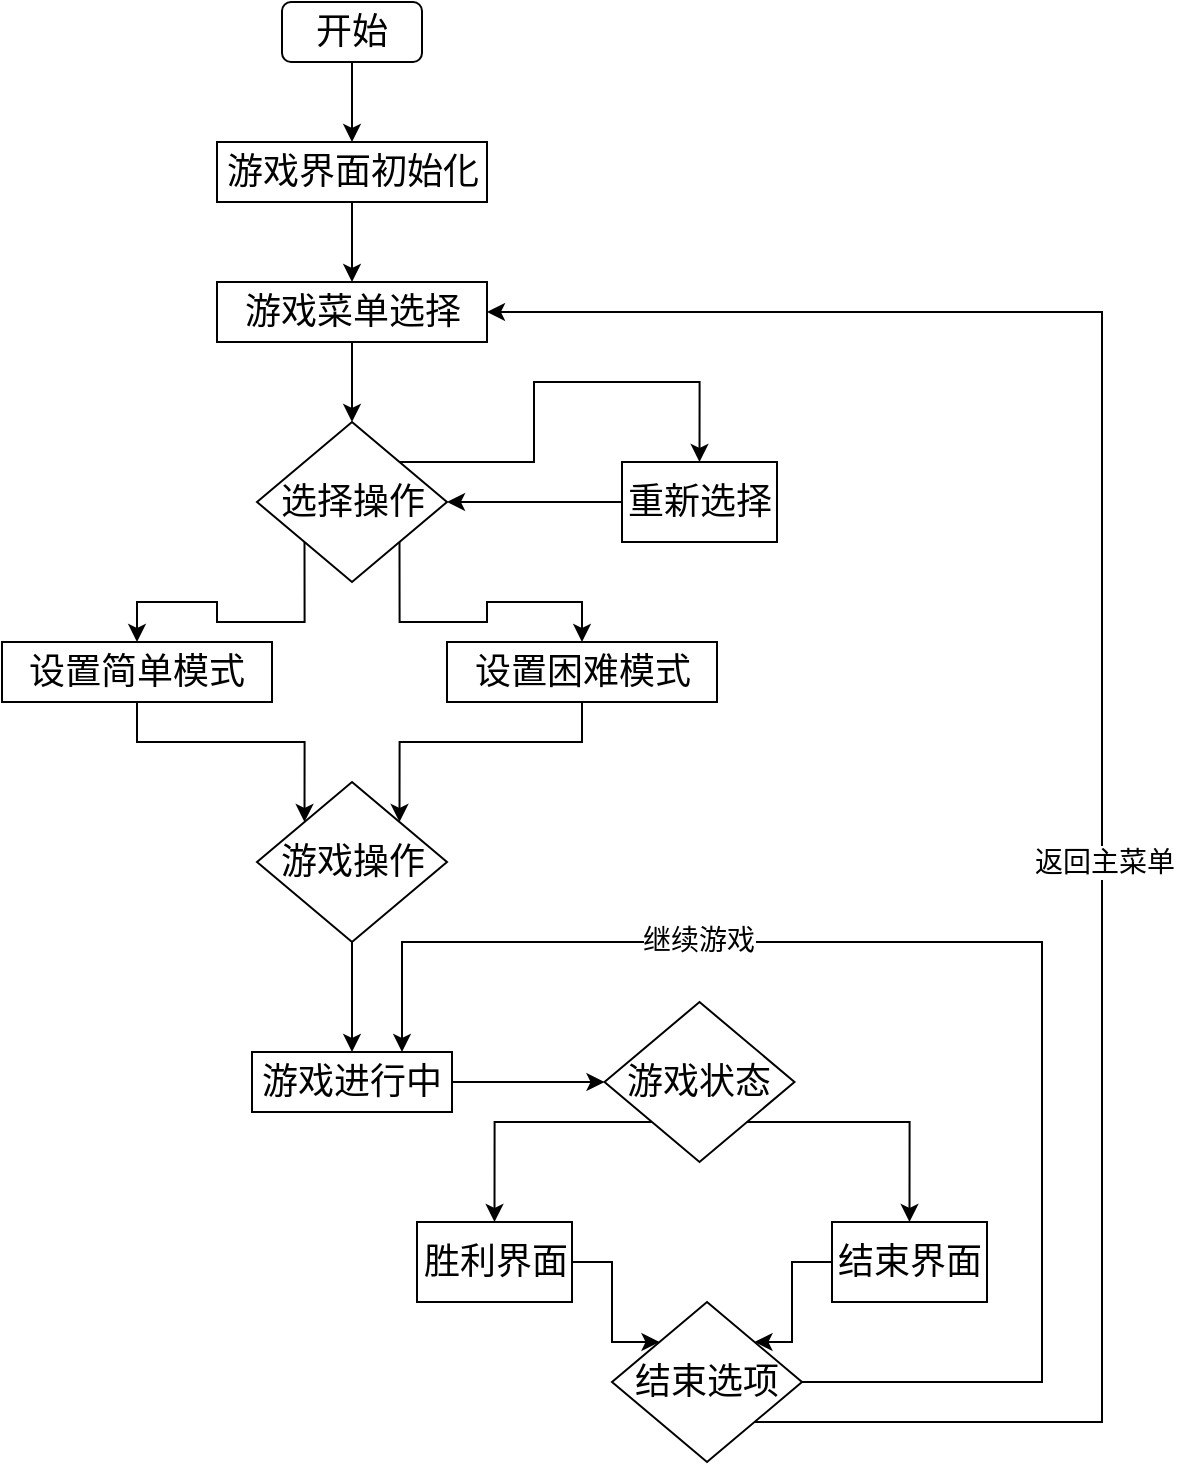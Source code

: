 <mxfile version="26.2.8">
  <diagram name="第 1 页" id="-sqeIsyK_714Ufd3BeM6">
    <mxGraphModel dx="1764" dy="814" grid="1" gridSize="10" guides="1" tooltips="1" connect="1" arrows="1" fold="1" page="1" pageScale="1" pageWidth="827" pageHeight="1169" math="0" shadow="0">
      <root>
        <mxCell id="0" />
        <mxCell id="1" parent="0" />
        <mxCell id="OV1x1ojsSrQZhPFde084-6" style="edgeStyle=orthogonalEdgeStyle;rounded=0;orthogonalLoop=1;jettySize=auto;html=1;exitX=0.5;exitY=1;exitDx=0;exitDy=0;entryX=0.5;entryY=0;entryDx=0;entryDy=0;" edge="1" parent="1" source="OV1x1ojsSrQZhPFde084-1" target="OV1x1ojsSrQZhPFde084-2">
          <mxGeometry relative="1" as="geometry" />
        </mxCell>
        <mxCell id="OV1x1ojsSrQZhPFde084-1" value="&lt;font style=&quot;font-size: 18px;&quot;&gt;开始&lt;/font&gt;" style="rounded=1;whiteSpace=wrap;html=1;" vertex="1" parent="1">
          <mxGeometry x="340" y="40" width="70" height="30" as="geometry" />
        </mxCell>
        <mxCell id="OV1x1ojsSrQZhPFde084-7" style="edgeStyle=orthogonalEdgeStyle;rounded=0;orthogonalLoop=1;jettySize=auto;html=1;exitX=0.5;exitY=1;exitDx=0;exitDy=0;entryX=0.5;entryY=0;entryDx=0;entryDy=0;" edge="1" parent="1" source="OV1x1ojsSrQZhPFde084-2" target="OV1x1ojsSrQZhPFde084-4">
          <mxGeometry relative="1" as="geometry" />
        </mxCell>
        <mxCell id="OV1x1ojsSrQZhPFde084-2" value="&lt;font style=&quot;font-size: 18px;&quot;&gt;游戏界面初始化&lt;/font&gt;" style="rounded=0;whiteSpace=wrap;html=1;" vertex="1" parent="1">
          <mxGeometry x="307.5" y="110" width="135" height="30" as="geometry" />
        </mxCell>
        <mxCell id="OV1x1ojsSrQZhPFde084-8" style="edgeStyle=orthogonalEdgeStyle;rounded=0;orthogonalLoop=1;jettySize=auto;html=1;exitX=0.5;exitY=1;exitDx=0;exitDy=0;entryX=0.5;entryY=0;entryDx=0;entryDy=0;" edge="1" parent="1" source="OV1x1ojsSrQZhPFde084-4" target="OV1x1ojsSrQZhPFde084-5">
          <mxGeometry relative="1" as="geometry" />
        </mxCell>
        <mxCell id="OV1x1ojsSrQZhPFde084-4" value="&lt;font style=&quot;font-size: 18px;&quot;&gt;游戏菜单选择&lt;/font&gt;" style="rounded=0;whiteSpace=wrap;html=1;" vertex="1" parent="1">
          <mxGeometry x="307.5" y="180" width="135" height="30" as="geometry" />
        </mxCell>
        <mxCell id="OV1x1ojsSrQZhPFde084-69" style="edgeStyle=orthogonalEdgeStyle;rounded=0;orthogonalLoop=1;jettySize=auto;html=1;exitX=1;exitY=0;exitDx=0;exitDy=0;entryX=0.5;entryY=0;entryDx=0;entryDy=0;" edge="1" parent="1" source="OV1x1ojsSrQZhPFde084-5" target="OV1x1ojsSrQZhPFde084-29">
          <mxGeometry relative="1" as="geometry">
            <Array as="points">
              <mxPoint x="466" y="270" />
              <mxPoint x="466" y="230" />
              <mxPoint x="549" y="230" />
            </Array>
          </mxGeometry>
        </mxCell>
        <mxCell id="OV1x1ojsSrQZhPFde084-88" style="edgeStyle=orthogonalEdgeStyle;rounded=0;orthogonalLoop=1;jettySize=auto;html=1;exitX=0;exitY=1;exitDx=0;exitDy=0;entryX=0.5;entryY=0;entryDx=0;entryDy=0;" edge="1" parent="1" source="OV1x1ojsSrQZhPFde084-5" target="OV1x1ojsSrQZhPFde084-10">
          <mxGeometry relative="1" as="geometry" />
        </mxCell>
        <mxCell id="OV1x1ojsSrQZhPFde084-89" style="edgeStyle=orthogonalEdgeStyle;rounded=0;orthogonalLoop=1;jettySize=auto;html=1;exitX=1;exitY=1;exitDx=0;exitDy=0;entryX=0.5;entryY=0;entryDx=0;entryDy=0;" edge="1" parent="1" source="OV1x1ojsSrQZhPFde084-5" target="OV1x1ojsSrQZhPFde084-11">
          <mxGeometry relative="1" as="geometry" />
        </mxCell>
        <mxCell id="OV1x1ojsSrQZhPFde084-5" value="&lt;font style=&quot;font-size: 18px;&quot;&gt;选择操作&lt;/font&gt;" style="rhombus;whiteSpace=wrap;html=1;" vertex="1" parent="1">
          <mxGeometry x="327.5" y="250" width="95" height="80" as="geometry" />
        </mxCell>
        <mxCell id="OV1x1ojsSrQZhPFde084-55" style="edgeStyle=orthogonalEdgeStyle;rounded=0;orthogonalLoop=1;jettySize=auto;html=1;exitX=0.5;exitY=1;exitDx=0;exitDy=0;entryX=0;entryY=0;entryDx=0;entryDy=0;" edge="1" parent="1" source="OV1x1ojsSrQZhPFde084-10" target="OV1x1ojsSrQZhPFde084-19">
          <mxGeometry relative="1" as="geometry" />
        </mxCell>
        <mxCell id="OV1x1ojsSrQZhPFde084-10" value="&lt;span style=&quot;font-size: 18px;&quot;&gt;设置简单模式&lt;/span&gt;" style="rounded=0;whiteSpace=wrap;html=1;" vertex="1" parent="1">
          <mxGeometry x="200" y="360" width="135" height="30" as="geometry" />
        </mxCell>
        <mxCell id="OV1x1ojsSrQZhPFde084-56" style="edgeStyle=orthogonalEdgeStyle;rounded=0;orthogonalLoop=1;jettySize=auto;html=1;exitX=0.5;exitY=1;exitDx=0;exitDy=0;entryX=1;entryY=0;entryDx=0;entryDy=0;" edge="1" parent="1" source="OV1x1ojsSrQZhPFde084-11" target="OV1x1ojsSrQZhPFde084-19">
          <mxGeometry relative="1" as="geometry" />
        </mxCell>
        <mxCell id="OV1x1ojsSrQZhPFde084-11" value="&lt;font style=&quot;font-size: 18px;&quot;&gt;设置困难模式&lt;/font&gt;" style="rounded=0;whiteSpace=wrap;html=1;" vertex="1" parent="1">
          <mxGeometry x="422.5" y="360" width="135" height="30" as="geometry" />
        </mxCell>
        <mxCell id="OV1x1ojsSrQZhPFde084-95" style="edgeStyle=orthogonalEdgeStyle;rounded=0;orthogonalLoop=1;jettySize=auto;html=1;exitX=0.5;exitY=1;exitDx=0;exitDy=0;entryX=0.5;entryY=0;entryDx=0;entryDy=0;" edge="1" parent="1" source="OV1x1ojsSrQZhPFde084-19" target="OV1x1ojsSrQZhPFde084-26">
          <mxGeometry relative="1" as="geometry" />
        </mxCell>
        <mxCell id="OV1x1ojsSrQZhPFde084-19" value="&lt;span style=&quot;font-size: 18px;&quot;&gt;游戏操作&lt;/span&gt;" style="rhombus;whiteSpace=wrap;html=1;" vertex="1" parent="1">
          <mxGeometry x="327.5" y="430" width="95" height="80" as="geometry" />
        </mxCell>
        <mxCell id="OV1x1ojsSrQZhPFde084-61" value="" style="edgeStyle=orthogonalEdgeStyle;rounded=0;orthogonalLoop=1;jettySize=auto;html=1;" edge="1" parent="1" source="OV1x1ojsSrQZhPFde084-26" target="OV1x1ojsSrQZhPFde084-43">
          <mxGeometry relative="1" as="geometry" />
        </mxCell>
        <mxCell id="OV1x1ojsSrQZhPFde084-26" value="&lt;span style=&quot;font-size: 18px;&quot;&gt;游戏进行中&lt;/span&gt;" style="rounded=0;whiteSpace=wrap;html=1;" vertex="1" parent="1">
          <mxGeometry x="325" y="565" width="100" height="30" as="geometry" />
        </mxCell>
        <mxCell id="OV1x1ojsSrQZhPFde084-70" style="edgeStyle=orthogonalEdgeStyle;rounded=0;orthogonalLoop=1;jettySize=auto;html=1;exitX=0;exitY=0.5;exitDx=0;exitDy=0;entryX=1;entryY=0.5;entryDx=0;entryDy=0;" edge="1" parent="1" source="OV1x1ojsSrQZhPFde084-29" target="OV1x1ojsSrQZhPFde084-5">
          <mxGeometry relative="1" as="geometry" />
        </mxCell>
        <mxCell id="OV1x1ojsSrQZhPFde084-29" value="&lt;font style=&quot;font-size: 18px;&quot;&gt;重新选择&lt;/font&gt;" style="whiteSpace=wrap;html=1;" vertex="1" parent="1">
          <mxGeometry x="510" y="270" width="77.5" height="40" as="geometry" />
        </mxCell>
        <mxCell id="OV1x1ojsSrQZhPFde084-36" style="edgeStyle=orthogonalEdgeStyle;rounded=0;orthogonalLoop=1;jettySize=auto;html=1;exitX=0.5;exitY=1;exitDx=0;exitDy=0;" edge="1" parent="1">
          <mxGeometry relative="1" as="geometry">
            <mxPoint x="346.5" y="600" as="sourcePoint" />
            <mxPoint x="346.5" y="600" as="targetPoint" />
          </mxGeometry>
        </mxCell>
        <mxCell id="OV1x1ojsSrQZhPFde084-83" style="edgeStyle=orthogonalEdgeStyle;rounded=0;orthogonalLoop=1;jettySize=auto;html=1;exitX=0;exitY=1;exitDx=0;exitDy=0;entryX=0.5;entryY=0;entryDx=0;entryDy=0;" edge="1" parent="1" source="OV1x1ojsSrQZhPFde084-43" target="OV1x1ojsSrQZhPFde084-48">
          <mxGeometry relative="1" as="geometry" />
        </mxCell>
        <mxCell id="OV1x1ojsSrQZhPFde084-84" style="edgeStyle=orthogonalEdgeStyle;rounded=0;orthogonalLoop=1;jettySize=auto;html=1;exitX=1;exitY=1;exitDx=0;exitDy=0;entryX=0.5;entryY=0;entryDx=0;entryDy=0;" edge="1" parent="1" source="OV1x1ojsSrQZhPFde084-43" target="OV1x1ojsSrQZhPFde084-49">
          <mxGeometry relative="1" as="geometry" />
        </mxCell>
        <mxCell id="OV1x1ojsSrQZhPFde084-43" value="&lt;span style=&quot;font-size: 18px;&quot;&gt;游戏状态&lt;/span&gt;" style="rhombus;whiteSpace=wrap;html=1;" vertex="1" parent="1">
          <mxGeometry x="501.25" y="540" width="95" height="80" as="geometry" />
        </mxCell>
        <mxCell id="OV1x1ojsSrQZhPFde084-74" style="edgeStyle=orthogonalEdgeStyle;rounded=0;orthogonalLoop=1;jettySize=auto;html=1;exitX=1;exitY=0.5;exitDx=0;exitDy=0;entryX=0;entryY=0;entryDx=0;entryDy=0;" edge="1" parent="1" source="OV1x1ojsSrQZhPFde084-48" target="OV1x1ojsSrQZhPFde084-72">
          <mxGeometry relative="1" as="geometry" />
        </mxCell>
        <mxCell id="OV1x1ojsSrQZhPFde084-48" value="&lt;span style=&quot;font-size: 18px;&quot;&gt;胜利界面&lt;/span&gt;" style="whiteSpace=wrap;html=1;" vertex="1" parent="1">
          <mxGeometry x="407.5" y="650" width="77.5" height="40" as="geometry" />
        </mxCell>
        <mxCell id="OV1x1ojsSrQZhPFde084-75" style="edgeStyle=orthogonalEdgeStyle;rounded=0;orthogonalLoop=1;jettySize=auto;html=1;exitX=0;exitY=0.5;exitDx=0;exitDy=0;entryX=1;entryY=0;entryDx=0;entryDy=0;" edge="1" parent="1" source="OV1x1ojsSrQZhPFde084-49" target="OV1x1ojsSrQZhPFde084-72">
          <mxGeometry relative="1" as="geometry" />
        </mxCell>
        <mxCell id="OV1x1ojsSrQZhPFde084-49" value="&lt;span style=&quot;font-size: 18px;&quot;&gt;结束界面&lt;/span&gt;" style="whiteSpace=wrap;html=1;" vertex="1" parent="1">
          <mxGeometry x="615" y="650" width="77.5" height="40" as="geometry" />
        </mxCell>
        <mxCell id="OV1x1ojsSrQZhPFde084-86" style="edgeStyle=orthogonalEdgeStyle;rounded=0;orthogonalLoop=1;jettySize=auto;html=1;exitX=1;exitY=1;exitDx=0;exitDy=0;entryX=1;entryY=0.5;entryDx=0;entryDy=0;" edge="1" parent="1" source="OV1x1ojsSrQZhPFde084-72" target="OV1x1ojsSrQZhPFde084-4">
          <mxGeometry relative="1" as="geometry">
            <Array as="points">
              <mxPoint x="750" y="750" />
              <mxPoint x="750" y="195" />
            </Array>
          </mxGeometry>
        </mxCell>
        <mxCell id="OV1x1ojsSrQZhPFde084-87" value="&lt;font style=&quot;font-size: 14px;&quot;&gt;返回主菜单&lt;/font&gt;" style="edgeLabel;html=1;align=center;verticalAlign=middle;resizable=0;points=[];" vertex="1" connectable="0" parent="OV1x1ojsSrQZhPFde084-86">
          <mxGeometry x="-0.124" y="-1" relative="1" as="geometry">
            <mxPoint as="offset" />
          </mxGeometry>
        </mxCell>
        <mxCell id="OV1x1ojsSrQZhPFde084-93" style="edgeStyle=orthogonalEdgeStyle;rounded=0;orthogonalLoop=1;jettySize=auto;html=1;exitX=1;exitY=0.5;exitDx=0;exitDy=0;entryX=0.75;entryY=0;entryDx=0;entryDy=0;" edge="1" parent="1" source="OV1x1ojsSrQZhPFde084-72" target="OV1x1ojsSrQZhPFde084-26">
          <mxGeometry relative="1" as="geometry">
            <Array as="points">
              <mxPoint x="720" y="730" />
              <mxPoint x="720" y="510" />
              <mxPoint x="400" y="510" />
            </Array>
          </mxGeometry>
        </mxCell>
        <mxCell id="OV1x1ojsSrQZhPFde084-94" value="&lt;font style=&quot;font-size: 14px;&quot;&gt;继续游戏&lt;/font&gt;" style="edgeLabel;html=1;align=center;verticalAlign=middle;resizable=0;points=[];" vertex="1" connectable="0" parent="OV1x1ojsSrQZhPFde084-93">
          <mxGeometry x="0.497" y="-1" relative="1" as="geometry">
            <mxPoint x="23" as="offset" />
          </mxGeometry>
        </mxCell>
        <mxCell id="OV1x1ojsSrQZhPFde084-72" value="&lt;span style=&quot;font-size: 18px;&quot;&gt;结束选项&lt;/span&gt;" style="rhombus;whiteSpace=wrap;html=1;" vertex="1" parent="1">
          <mxGeometry x="505" y="690" width="95" height="80" as="geometry" />
        </mxCell>
      </root>
    </mxGraphModel>
  </diagram>
</mxfile>
